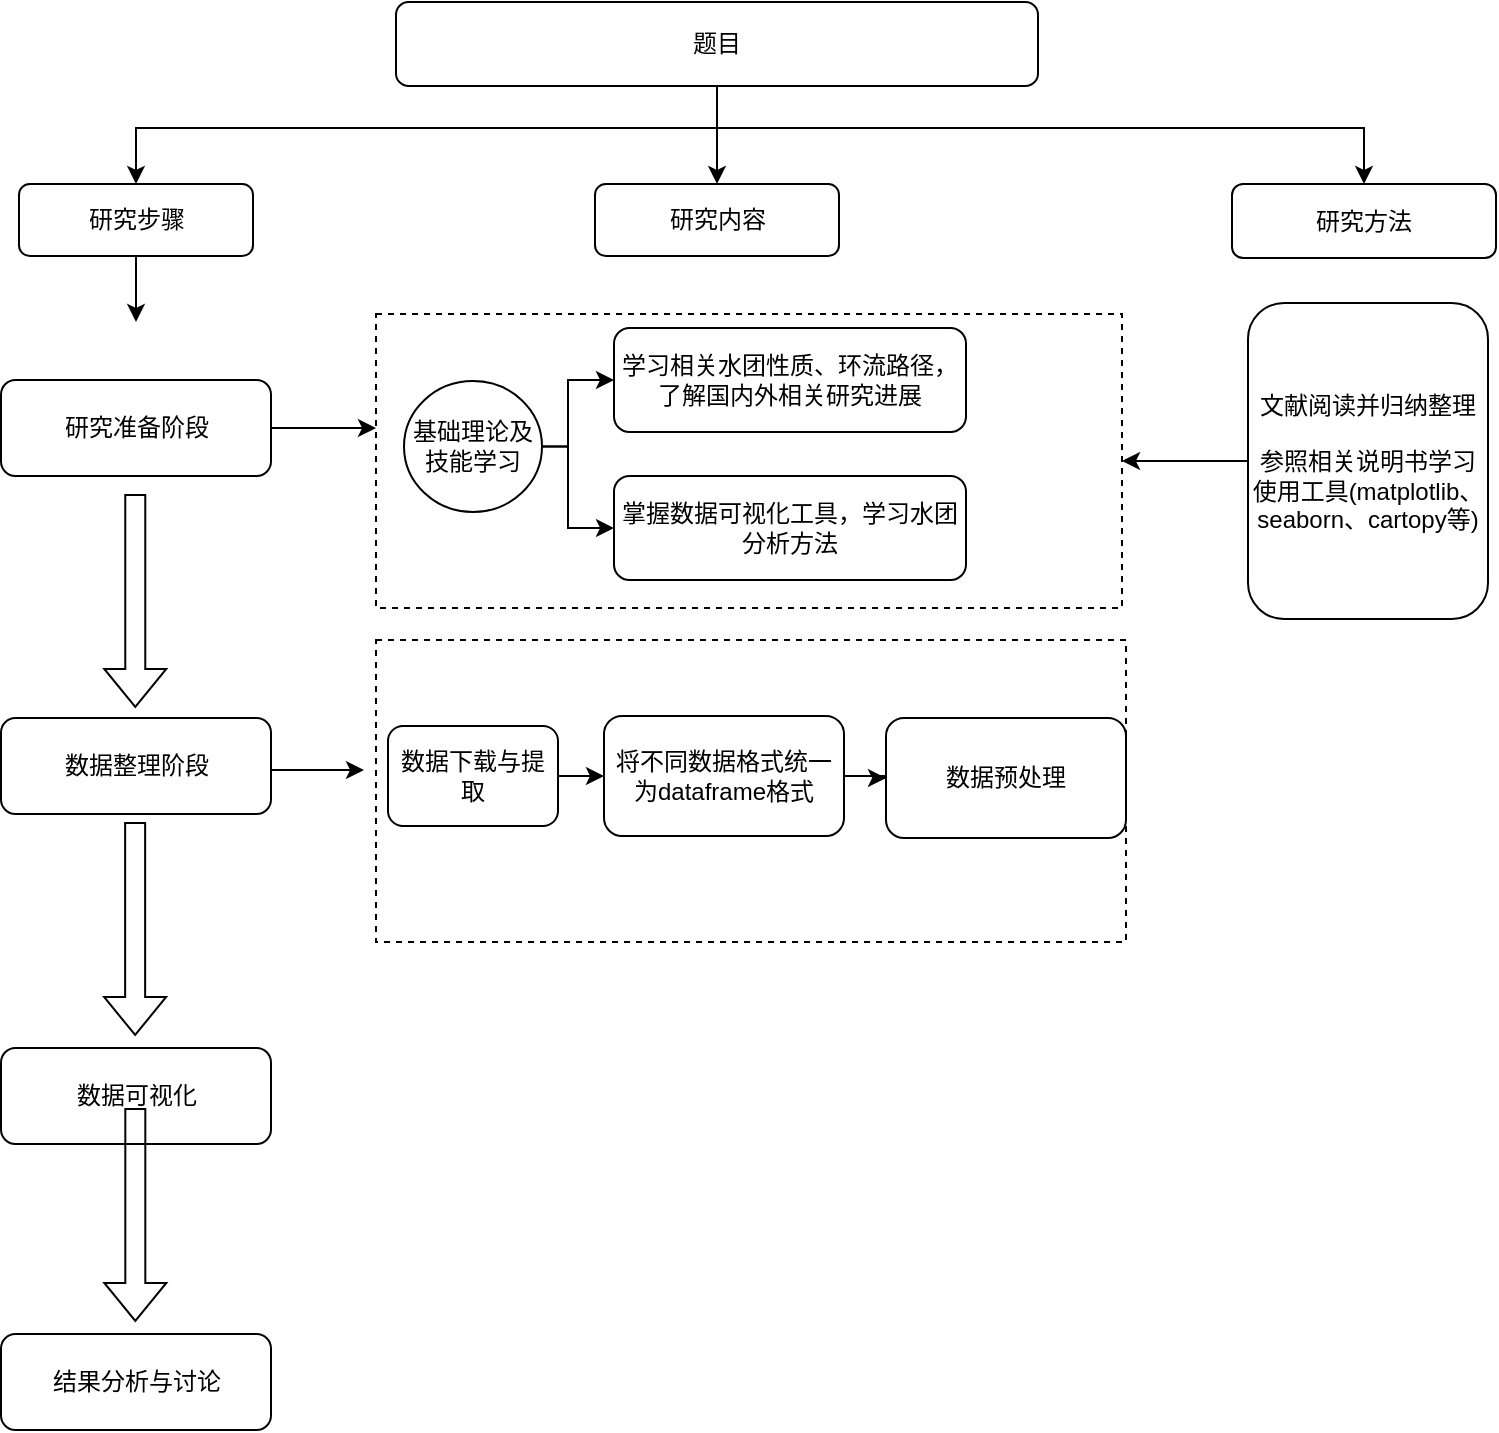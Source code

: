 <mxfile version="24.7.7">
  <diagram name="第 1 页" id="UB9lJcS-LYD_0BkvbkBf">
    <mxGraphModel dx="983" dy="540" grid="0" gridSize="10" guides="1" tooltips="1" connect="1" arrows="1" fold="1" page="0" pageScale="1" pageWidth="827" pageHeight="1169" math="0" shadow="0">
      <root>
        <mxCell id="0" />
        <mxCell id="1" parent="0" />
        <mxCell id="meFjSfEneH2rQGpEeACA-43" value="" style="rounded=0;whiteSpace=wrap;html=1;dashed=1;" vertex="1" parent="1">
          <mxGeometry x="245" y="492" width="375" height="151" as="geometry" />
        </mxCell>
        <mxCell id="meFjSfEneH2rQGpEeACA-19" value="" style="rounded=0;whiteSpace=wrap;html=1;dashed=1;" vertex="1" parent="1">
          <mxGeometry x="245" y="329" width="373" height="147" as="geometry" />
        </mxCell>
        <mxCell id="BHILhPmPWaK3Ac5AjfFu-1" value="题目" style="rounded=1;whiteSpace=wrap;html=1;" parent="1" vertex="1">
          <mxGeometry x="255" y="173" width="321" height="42" as="geometry" />
        </mxCell>
        <mxCell id="BHILhPmPWaK3Ac5AjfFu-2" value="研究步骤" style="rounded=1;whiteSpace=wrap;html=1;" parent="1" vertex="1">
          <mxGeometry x="66.5" y="264" width="117" height="36" as="geometry" />
        </mxCell>
        <mxCell id="BHILhPmPWaK3Ac5AjfFu-4" value="研究方法" style="rounded=1;whiteSpace=wrap;html=1;" parent="1" vertex="1">
          <mxGeometry x="673" y="264" width="132" height="37" as="geometry" />
        </mxCell>
        <mxCell id="BHILhPmPWaK3Ac5AjfFu-5" value="研究内容" style="rounded=1;whiteSpace=wrap;html=1;" parent="1" vertex="1">
          <mxGeometry x="354.5" y="264" width="122" height="36" as="geometry" />
        </mxCell>
        <mxCell id="BHILhPmPWaK3Ac5AjfFu-8" value="研究准备阶段" style="rounded=1;whiteSpace=wrap;html=1;" parent="1" vertex="1">
          <mxGeometry x="57.5" y="362" width="135" height="48" as="geometry" />
        </mxCell>
        <mxCell id="BHILhPmPWaK3Ac5AjfFu-11" value="数据整理阶段" style="rounded=1;whiteSpace=wrap;html=1;" parent="1" vertex="1">
          <mxGeometry x="57.5" y="531" width="135" height="48" as="geometry" />
        </mxCell>
        <mxCell id="BHILhPmPWaK3Ac5AjfFu-12" value="数据可视化" style="rounded=1;whiteSpace=wrap;html=1;" parent="1" vertex="1">
          <mxGeometry x="57.5" y="696" width="135" height="48" as="geometry" />
        </mxCell>
        <mxCell id="BHILhPmPWaK3Ac5AjfFu-15" value="结果分析与讨论" style="rounded=1;whiteSpace=wrap;html=1;" parent="1" vertex="1">
          <mxGeometry x="57.5" y="839" width="135" height="48" as="geometry" />
        </mxCell>
        <mxCell id="meFjSfEneH2rQGpEeACA-3" value="" style="endArrow=classic;html=1;rounded=0;exitX=0.5;exitY=1;exitDx=0;exitDy=0;entryX=0.5;entryY=0;entryDx=0;entryDy=0;" edge="1" parent="1" source="BHILhPmPWaK3Ac5AjfFu-1" target="BHILhPmPWaK3Ac5AjfFu-5">
          <mxGeometry width="50" height="50" relative="1" as="geometry">
            <mxPoint x="296" y="432" as="sourcePoint" />
            <mxPoint x="346" y="382" as="targetPoint" />
            <Array as="points" />
          </mxGeometry>
        </mxCell>
        <mxCell id="meFjSfEneH2rQGpEeACA-5" value="" style="endArrow=classic;html=1;rounded=0;entryX=0.5;entryY=0;entryDx=0;entryDy=0;" edge="1" parent="1" target="BHILhPmPWaK3Ac5AjfFu-4">
          <mxGeometry width="50" height="50" relative="1" as="geometry">
            <mxPoint x="415" y="236" as="sourcePoint" />
            <mxPoint x="765" y="263" as="targetPoint" />
            <Array as="points">
              <mxPoint x="739" y="236" />
            </Array>
          </mxGeometry>
        </mxCell>
        <mxCell id="meFjSfEneH2rQGpEeACA-6" value="" style="endArrow=classic;html=1;rounded=0;entryX=0.5;entryY=0;entryDx=0;entryDy=0;" edge="1" parent="1" target="BHILhPmPWaK3Ac5AjfFu-2">
          <mxGeometry width="50" height="50" relative="1" as="geometry">
            <mxPoint x="415" y="236" as="sourcePoint" />
            <mxPoint x="346" y="382" as="targetPoint" />
            <Array as="points">
              <mxPoint x="125" y="236" />
            </Array>
          </mxGeometry>
        </mxCell>
        <mxCell id="meFjSfEneH2rQGpEeACA-14" value="" style="endArrow=classic;html=1;rounded=0;exitX=0.5;exitY=1;exitDx=0;exitDy=0;" edge="1" parent="1" source="BHILhPmPWaK3Ac5AjfFu-2">
          <mxGeometry width="50" height="50" relative="1" as="geometry">
            <mxPoint x="195" y="647" as="sourcePoint" />
            <mxPoint x="125" y="333" as="targetPoint" />
          </mxGeometry>
        </mxCell>
        <mxCell id="meFjSfEneH2rQGpEeACA-15" value="" style="endArrow=classic;html=1;rounded=0;exitX=1;exitY=0.5;exitDx=0;exitDy=0;entryX=0;entryY=0.388;entryDx=0;entryDy=0;entryPerimeter=0;" edge="1" parent="1" source="BHILhPmPWaK3Ac5AjfFu-8" target="meFjSfEneH2rQGpEeACA-19">
          <mxGeometry width="50" height="50" relative="1" as="geometry">
            <mxPoint x="195" y="542" as="sourcePoint" />
            <mxPoint x="232" y="386" as="targetPoint" />
          </mxGeometry>
        </mxCell>
        <mxCell id="meFjSfEneH2rQGpEeACA-33" value="" style="edgeStyle=orthogonalEdgeStyle;rounded=0;orthogonalLoop=1;jettySize=auto;html=1;" edge="1" parent="1" source="meFjSfEneH2rQGpEeACA-20" target="meFjSfEneH2rQGpEeACA-32">
          <mxGeometry relative="1" as="geometry">
            <Array as="points">
              <mxPoint x="341" y="395" />
              <mxPoint x="341" y="436" />
            </Array>
          </mxGeometry>
        </mxCell>
        <mxCell id="meFjSfEneH2rQGpEeACA-34" value="" style="edgeStyle=orthogonalEdgeStyle;rounded=0;orthogonalLoop=1;jettySize=auto;html=1;entryX=0;entryY=0.5;entryDx=0;entryDy=0;" edge="1" parent="1" source="meFjSfEneH2rQGpEeACA-20" target="meFjSfEneH2rQGpEeACA-21">
          <mxGeometry relative="1" as="geometry">
            <Array as="points">
              <mxPoint x="341" y="395" />
              <mxPoint x="341" y="362" />
            </Array>
          </mxGeometry>
        </mxCell>
        <mxCell id="meFjSfEneH2rQGpEeACA-20" value="基础理论及技能学习" style="ellipse;whiteSpace=wrap;html=1;" vertex="1" parent="1">
          <mxGeometry x="259" y="362.5" width="69" height="65.5" as="geometry" />
        </mxCell>
        <mxCell id="meFjSfEneH2rQGpEeACA-21" value="学习相关水团性质、环流路径，了解国内外相关研究进展" style="rounded=1;whiteSpace=wrap;html=1;" vertex="1" parent="1">
          <mxGeometry x="364" y="336" width="176" height="52" as="geometry" />
        </mxCell>
        <mxCell id="meFjSfEneH2rQGpEeACA-32" value="掌握数据可视化工具，学习水团分析方法" style="rounded=1;whiteSpace=wrap;html=1;" vertex="1" parent="1">
          <mxGeometry x="364" y="410" width="176" height="52" as="geometry" />
        </mxCell>
        <mxCell id="meFjSfEneH2rQGpEeACA-36" value="" style="edgeStyle=orthogonalEdgeStyle;rounded=0;orthogonalLoop=1;jettySize=auto;html=1;" edge="1" parent="1" source="meFjSfEneH2rQGpEeACA-35" target="meFjSfEneH2rQGpEeACA-19">
          <mxGeometry relative="1" as="geometry" />
        </mxCell>
        <mxCell id="meFjSfEneH2rQGpEeACA-35" value="文献阅读并归纳整理&lt;div&gt;&lt;br&gt;&lt;div&gt;参照相关说明书学习使用工具(matplotlib、seaborn、cartopy等)&lt;/div&gt;&lt;/div&gt;" style="rounded=1;whiteSpace=wrap;html=1;" vertex="1" parent="1">
          <mxGeometry x="681" y="323.5" width="120" height="158" as="geometry" />
        </mxCell>
        <mxCell id="meFjSfEneH2rQGpEeACA-37" value="" style="shape=flexArrow;endArrow=classic;html=1;rounded=0;" edge="1" parent="1">
          <mxGeometry width="50" height="50" relative="1" as="geometry">
            <mxPoint x="124.64" y="419" as="sourcePoint" />
            <mxPoint x="124.64" y="526" as="targetPoint" />
          </mxGeometry>
        </mxCell>
        <mxCell id="meFjSfEneH2rQGpEeACA-38" value="" style="shape=flexArrow;endArrow=classic;html=1;rounded=0;" edge="1" parent="1">
          <mxGeometry width="50" height="50" relative="1" as="geometry">
            <mxPoint x="124.57" y="583" as="sourcePoint" />
            <mxPoint x="124.57" y="690" as="targetPoint" />
          </mxGeometry>
        </mxCell>
        <mxCell id="meFjSfEneH2rQGpEeACA-39" value="" style="shape=flexArrow;endArrow=classic;html=1;rounded=0;" edge="1" parent="1">
          <mxGeometry width="50" height="50" relative="1" as="geometry">
            <mxPoint x="124.66" y="726" as="sourcePoint" />
            <mxPoint x="124.66" y="833" as="targetPoint" />
          </mxGeometry>
        </mxCell>
        <mxCell id="meFjSfEneH2rQGpEeACA-42" value="" style="endArrow=classic;html=1;rounded=0;" edge="1" parent="1">
          <mxGeometry width="50" height="50" relative="1" as="geometry">
            <mxPoint x="192.5" y="557" as="sourcePoint" />
            <mxPoint x="239" y="557" as="targetPoint" />
          </mxGeometry>
        </mxCell>
        <mxCell id="meFjSfEneH2rQGpEeACA-46" value="" style="edgeStyle=orthogonalEdgeStyle;rounded=0;orthogonalLoop=1;jettySize=auto;html=1;" edge="1" parent="1" source="meFjSfEneH2rQGpEeACA-44" target="meFjSfEneH2rQGpEeACA-45">
          <mxGeometry relative="1" as="geometry" />
        </mxCell>
        <mxCell id="meFjSfEneH2rQGpEeACA-44" value="数据下载与提取" style="rounded=1;whiteSpace=wrap;html=1;" vertex="1" parent="1">
          <mxGeometry x="251" y="535" width="85" height="50" as="geometry" />
        </mxCell>
        <mxCell id="meFjSfEneH2rQGpEeACA-48" value="" style="edgeStyle=orthogonalEdgeStyle;rounded=0;orthogonalLoop=1;jettySize=auto;html=1;" edge="1" parent="1" source="meFjSfEneH2rQGpEeACA-45" target="meFjSfEneH2rQGpEeACA-47">
          <mxGeometry relative="1" as="geometry" />
        </mxCell>
        <mxCell id="meFjSfEneH2rQGpEeACA-45" value="将不同数据格式统一为dataframe格式" style="whiteSpace=wrap;html=1;rounded=1;" vertex="1" parent="1">
          <mxGeometry x="359" y="530" width="120" height="60" as="geometry" />
        </mxCell>
        <mxCell id="meFjSfEneH2rQGpEeACA-47" value="数据预处理" style="whiteSpace=wrap;html=1;rounded=1;" vertex="1" parent="1">
          <mxGeometry x="500" y="531" width="120" height="60" as="geometry" />
        </mxCell>
      </root>
    </mxGraphModel>
  </diagram>
</mxfile>
